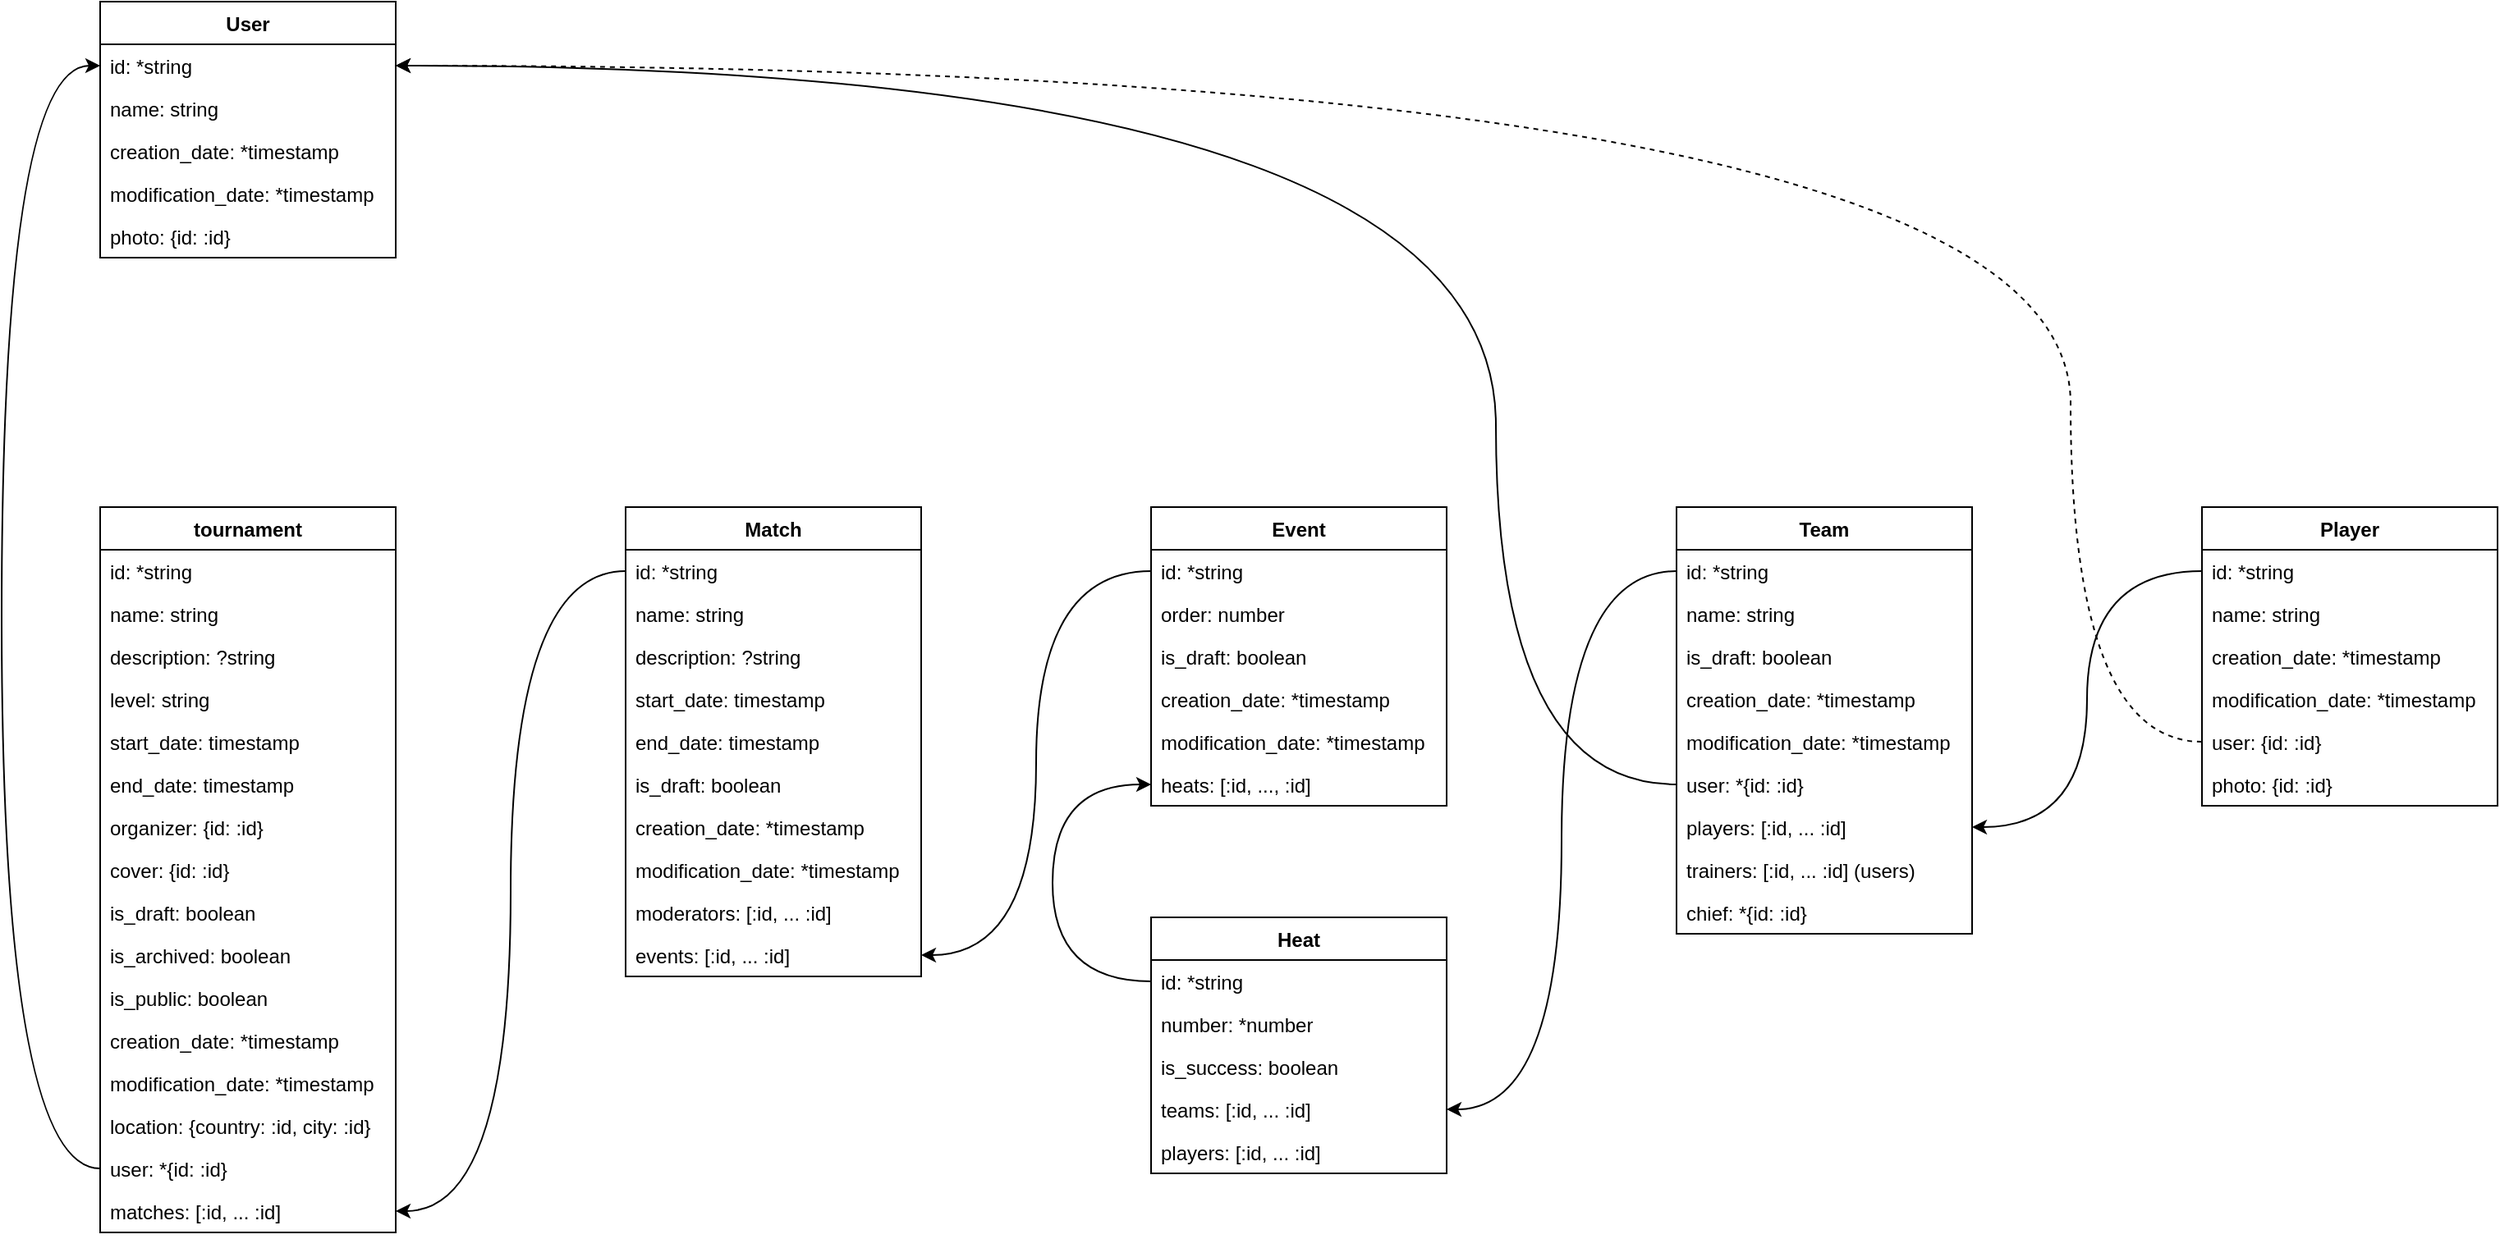 <mxfile version="10.6.0" type="device"><diagram id="berHth4sclmkKDk0DrLe" name="Page-1"><mxGraphModel dx="641" dy="432" grid="1" gridSize="10" guides="1" tooltips="1" connect="1" arrows="1" fold="1" page="1" pageScale="1" pageWidth="1654" pageHeight="1169" math="0" shadow="0"><root><mxCell id="0"/><mxCell id="1" parent="0"/><mxCell id="GqO1f3qMt3F-l-Rp3xjf-14" value="tournament" style="swimlane;fontStyle=1;childLayout=stackLayout;horizontal=1;startSize=26;fillColor=none;horizontalStack=0;resizeParent=1;resizeParentMax=0;resizeLast=0;collapsible=1;marginBottom=0;" vertex="1" parent="1"><mxGeometry x="80" y="390" width="180" height="442" as="geometry"/></mxCell><mxCell id="GqO1f3qMt3F-l-Rp3xjf-15" value="id: *string" style="text;strokeColor=none;fillColor=none;align=left;verticalAlign=top;spacingLeft=4;spacingRight=4;overflow=hidden;rotatable=0;points=[[0,0.5],[1,0.5]];portConstraint=eastwest;" vertex="1" parent="GqO1f3qMt3F-l-Rp3xjf-14"><mxGeometry y="26" width="180" height="26" as="geometry"/></mxCell><mxCell id="GqO1f3qMt3F-l-Rp3xjf-16" value="name: string" style="text;strokeColor=none;fillColor=none;align=left;verticalAlign=top;spacingLeft=4;spacingRight=4;overflow=hidden;rotatable=0;points=[[0,0.5],[1,0.5]];portConstraint=eastwest;" vertex="1" parent="GqO1f3qMt3F-l-Rp3xjf-14"><mxGeometry y="52" width="180" height="26" as="geometry"/></mxCell><mxCell id="GqO1f3qMt3F-l-Rp3xjf-17" value="description: ?string" style="text;strokeColor=none;fillColor=none;align=left;verticalAlign=top;spacingLeft=4;spacingRight=4;overflow=hidden;rotatable=0;points=[[0,0.5],[1,0.5]];portConstraint=eastwest;" vertex="1" parent="GqO1f3qMt3F-l-Rp3xjf-14"><mxGeometry y="78" width="180" height="26" as="geometry"/></mxCell><mxCell id="GqO1f3qMt3F-l-Rp3xjf-18" value="level: string" style="text;strokeColor=none;fillColor=none;align=left;verticalAlign=top;spacingLeft=4;spacingRight=4;overflow=hidden;rotatable=0;points=[[0,0.5],[1,0.5]];portConstraint=eastwest;" vertex="1" parent="GqO1f3qMt3F-l-Rp3xjf-14"><mxGeometry y="104" width="180" height="26" as="geometry"/></mxCell><mxCell id="GqO1f3qMt3F-l-Rp3xjf-19" value="start_date: timestamp" style="text;strokeColor=none;fillColor=none;align=left;verticalAlign=top;spacingLeft=4;spacingRight=4;overflow=hidden;rotatable=0;points=[[0,0.5],[1,0.5]];portConstraint=eastwest;" vertex="1" parent="GqO1f3qMt3F-l-Rp3xjf-14"><mxGeometry y="130" width="180" height="26" as="geometry"/></mxCell><mxCell id="GqO1f3qMt3F-l-Rp3xjf-20" value="end_date: timestamp" style="text;strokeColor=none;fillColor=none;align=left;verticalAlign=top;spacingLeft=4;spacingRight=4;overflow=hidden;rotatable=0;points=[[0,0.5],[1,0.5]];portConstraint=eastwest;" vertex="1" parent="GqO1f3qMt3F-l-Rp3xjf-14"><mxGeometry y="156" width="180" height="26" as="geometry"/></mxCell><mxCell id="GqO1f3qMt3F-l-Rp3xjf-21" value="organizer: {id: :id}" style="text;strokeColor=none;fillColor=none;align=left;verticalAlign=top;spacingLeft=4;spacingRight=4;overflow=hidden;rotatable=0;points=[[0,0.5],[1,0.5]];portConstraint=eastwest;" vertex="1" parent="GqO1f3qMt3F-l-Rp3xjf-14"><mxGeometry y="182" width="180" height="26" as="geometry"/></mxCell><mxCell id="GqO1f3qMt3F-l-Rp3xjf-22" value="cover: {id: :id}" style="text;strokeColor=none;fillColor=none;align=left;verticalAlign=top;spacingLeft=4;spacingRight=4;overflow=hidden;rotatable=0;points=[[0,0.5],[1,0.5]];portConstraint=eastwest;" vertex="1" parent="GqO1f3qMt3F-l-Rp3xjf-14"><mxGeometry y="208" width="180" height="26" as="geometry"/></mxCell><mxCell id="GqO1f3qMt3F-l-Rp3xjf-23" value="is_draft: boolean" style="text;strokeColor=none;fillColor=none;align=left;verticalAlign=top;spacingLeft=4;spacingRight=4;overflow=hidden;rotatable=0;points=[[0,0.5],[1,0.5]];portConstraint=eastwest;" vertex="1" parent="GqO1f3qMt3F-l-Rp3xjf-14"><mxGeometry y="234" width="180" height="26" as="geometry"/></mxCell><mxCell id="GqO1f3qMt3F-l-Rp3xjf-28" value="is_archived: boolean" style="text;strokeColor=none;fillColor=none;align=left;verticalAlign=top;spacingLeft=4;spacingRight=4;overflow=hidden;rotatable=0;points=[[0,0.5],[1,0.5]];portConstraint=eastwest;" vertex="1" parent="GqO1f3qMt3F-l-Rp3xjf-14"><mxGeometry y="260" width="180" height="26" as="geometry"/></mxCell><mxCell id="GqO1f3qMt3F-l-Rp3xjf-29" value="is_public: boolean" style="text;strokeColor=none;fillColor=none;align=left;verticalAlign=top;spacingLeft=4;spacingRight=4;overflow=hidden;rotatable=0;points=[[0,0.5],[1,0.5]];portConstraint=eastwest;" vertex="1" parent="GqO1f3qMt3F-l-Rp3xjf-14"><mxGeometry y="286" width="180" height="26" as="geometry"/></mxCell><mxCell id="GqO1f3qMt3F-l-Rp3xjf-24" value="creation_date: *timestamp" style="text;strokeColor=none;fillColor=none;align=left;verticalAlign=top;spacingLeft=4;spacingRight=4;overflow=hidden;rotatable=0;points=[[0,0.5],[1,0.5]];portConstraint=eastwest;" vertex="1" parent="GqO1f3qMt3F-l-Rp3xjf-14"><mxGeometry y="312" width="180" height="26" as="geometry"/></mxCell><mxCell id="GqO1f3qMt3F-l-Rp3xjf-25" value="modification_date: *timestamp" style="text;strokeColor=none;fillColor=none;align=left;verticalAlign=top;spacingLeft=4;spacingRight=4;overflow=hidden;rotatable=0;points=[[0,0.5],[1,0.5]];portConstraint=eastwest;" vertex="1" parent="GqO1f3qMt3F-l-Rp3xjf-14"><mxGeometry y="338" width="180" height="26" as="geometry"/></mxCell><mxCell id="GqO1f3qMt3F-l-Rp3xjf-26" value="location: {country: :id, city: :id}" style="text;strokeColor=none;fillColor=none;align=left;verticalAlign=top;spacingLeft=4;spacingRight=4;overflow=hidden;rotatable=0;points=[[0,0.5],[1,0.5]];portConstraint=eastwest;" vertex="1" parent="GqO1f3qMt3F-l-Rp3xjf-14"><mxGeometry y="364" width="180" height="26" as="geometry"/></mxCell><mxCell id="GqO1f3qMt3F-l-Rp3xjf-27" value="user: *{id: :id}" style="text;strokeColor=none;fillColor=none;align=left;verticalAlign=top;spacingLeft=4;spacingRight=4;overflow=hidden;rotatable=0;points=[[0,0.5],[1,0.5]];portConstraint=eastwest;" vertex="1" parent="GqO1f3qMt3F-l-Rp3xjf-14"><mxGeometry y="390" width="180" height="26" as="geometry"/></mxCell><mxCell id="GqO1f3qMt3F-l-Rp3xjf-32" value="matches: [:id, ... :id]" style="text;strokeColor=none;fillColor=none;align=left;verticalAlign=top;spacingLeft=4;spacingRight=4;overflow=hidden;rotatable=0;points=[[0,0.5],[1,0.5]];portConstraint=eastwest;" vertex="1" parent="GqO1f3qMt3F-l-Rp3xjf-14"><mxGeometry y="416" width="180" height="26" as="geometry"/></mxCell><mxCell id="GqO1f3qMt3F-l-Rp3xjf-34" value="Match" style="swimlane;fontStyle=1;childLayout=stackLayout;horizontal=1;startSize=26;fillColor=none;horizontalStack=0;resizeParent=1;resizeParentMax=0;resizeLast=0;collapsible=1;marginBottom=0;" vertex="1" parent="1"><mxGeometry x="400" y="390" width="180" height="286" as="geometry"/></mxCell><mxCell id="GqO1f3qMt3F-l-Rp3xjf-35" value="id: *string" style="text;strokeColor=none;fillColor=none;align=left;verticalAlign=top;spacingLeft=4;spacingRight=4;overflow=hidden;rotatable=0;points=[[0,0.5],[1,0.5]];portConstraint=eastwest;" vertex="1" parent="GqO1f3qMt3F-l-Rp3xjf-34"><mxGeometry y="26" width="180" height="26" as="geometry"/></mxCell><mxCell id="GqO1f3qMt3F-l-Rp3xjf-36" value="name: string" style="text;strokeColor=none;fillColor=none;align=left;verticalAlign=top;spacingLeft=4;spacingRight=4;overflow=hidden;rotatable=0;points=[[0,0.5],[1,0.5]];portConstraint=eastwest;" vertex="1" parent="GqO1f3qMt3F-l-Rp3xjf-34"><mxGeometry y="52" width="180" height="26" as="geometry"/></mxCell><mxCell id="GqO1f3qMt3F-l-Rp3xjf-37" value="description: ?string" style="text;strokeColor=none;fillColor=none;align=left;verticalAlign=top;spacingLeft=4;spacingRight=4;overflow=hidden;rotatable=0;points=[[0,0.5],[1,0.5]];portConstraint=eastwest;" vertex="1" parent="GqO1f3qMt3F-l-Rp3xjf-34"><mxGeometry y="78" width="180" height="26" as="geometry"/></mxCell><mxCell id="GqO1f3qMt3F-l-Rp3xjf-39" value="start_date: timestamp" style="text;strokeColor=none;fillColor=none;align=left;verticalAlign=top;spacingLeft=4;spacingRight=4;overflow=hidden;rotatable=0;points=[[0,0.5],[1,0.5]];portConstraint=eastwest;" vertex="1" parent="GqO1f3qMt3F-l-Rp3xjf-34"><mxGeometry y="104" width="180" height="26" as="geometry"/></mxCell><mxCell id="GqO1f3qMt3F-l-Rp3xjf-40" value="end_date: timestamp" style="text;strokeColor=none;fillColor=none;align=left;verticalAlign=top;spacingLeft=4;spacingRight=4;overflow=hidden;rotatable=0;points=[[0,0.5],[1,0.5]];portConstraint=eastwest;" vertex="1" parent="GqO1f3qMt3F-l-Rp3xjf-34"><mxGeometry y="130" width="180" height="26" as="geometry"/></mxCell><mxCell id="GqO1f3qMt3F-l-Rp3xjf-43" value="is_draft: boolean" style="text;strokeColor=none;fillColor=none;align=left;verticalAlign=top;spacingLeft=4;spacingRight=4;overflow=hidden;rotatable=0;points=[[0,0.5],[1,0.5]];portConstraint=eastwest;" vertex="1" parent="GqO1f3qMt3F-l-Rp3xjf-34"><mxGeometry y="156" width="180" height="26" as="geometry"/></mxCell><mxCell id="GqO1f3qMt3F-l-Rp3xjf-46" value="creation_date: *timestamp" style="text;strokeColor=none;fillColor=none;align=left;verticalAlign=top;spacingLeft=4;spacingRight=4;overflow=hidden;rotatable=0;points=[[0,0.5],[1,0.5]];portConstraint=eastwest;" vertex="1" parent="GqO1f3qMt3F-l-Rp3xjf-34"><mxGeometry y="182" width="180" height="26" as="geometry"/></mxCell><mxCell id="GqO1f3qMt3F-l-Rp3xjf-47" value="modification_date: *timestamp" style="text;strokeColor=none;fillColor=none;align=left;verticalAlign=top;spacingLeft=4;spacingRight=4;overflow=hidden;rotatable=0;points=[[0,0.5],[1,0.5]];portConstraint=eastwest;" vertex="1" parent="GqO1f3qMt3F-l-Rp3xjf-34"><mxGeometry y="208" width="180" height="26" as="geometry"/></mxCell><mxCell id="GqO1f3qMt3F-l-Rp3xjf-49" value="moderators: [:id, ... :id]" style="text;strokeColor=none;fillColor=none;align=left;verticalAlign=top;spacingLeft=4;spacingRight=4;overflow=hidden;rotatable=0;points=[[0,0.5],[1,0.5]];portConstraint=eastwest;" vertex="1" parent="GqO1f3qMt3F-l-Rp3xjf-34"><mxGeometry y="234" width="180" height="26" as="geometry"/></mxCell><mxCell id="GqO1f3qMt3F-l-Rp3xjf-66" value="events: [:id, ... :id]" style="text;strokeColor=none;fillColor=none;align=left;verticalAlign=top;spacingLeft=4;spacingRight=4;overflow=hidden;rotatable=0;points=[[0,0.5],[1,0.5]];portConstraint=eastwest;" vertex="1" parent="GqO1f3qMt3F-l-Rp3xjf-34"><mxGeometry y="260" width="180" height="26" as="geometry"/></mxCell><mxCell id="GqO1f3qMt3F-l-Rp3xjf-55" value="Event" style="swimlane;fontStyle=1;childLayout=stackLayout;horizontal=1;startSize=26;fillColor=none;horizontalStack=0;resizeParent=1;resizeParentMax=0;resizeLast=0;collapsible=1;marginBottom=0;" vertex="1" parent="1"><mxGeometry x="720" y="390" width="180" height="182" as="geometry"/></mxCell><mxCell id="GqO1f3qMt3F-l-Rp3xjf-56" value="id: *string" style="text;strokeColor=none;fillColor=none;align=left;verticalAlign=top;spacingLeft=4;spacingRight=4;overflow=hidden;rotatable=0;points=[[0,0.5],[1,0.5]];portConstraint=eastwest;" vertex="1" parent="GqO1f3qMt3F-l-Rp3xjf-55"><mxGeometry y="26" width="180" height="26" as="geometry"/></mxCell><mxCell id="GqO1f3qMt3F-l-Rp3xjf-57" value="order: number" style="text;strokeColor=none;fillColor=none;align=left;verticalAlign=top;spacingLeft=4;spacingRight=4;overflow=hidden;rotatable=0;points=[[0,0.5],[1,0.5]];portConstraint=eastwest;" vertex="1" parent="GqO1f3qMt3F-l-Rp3xjf-55"><mxGeometry y="52" width="180" height="26" as="geometry"/></mxCell><mxCell id="GqO1f3qMt3F-l-Rp3xjf-61" value="is_draft: boolean" style="text;strokeColor=none;fillColor=none;align=left;verticalAlign=top;spacingLeft=4;spacingRight=4;overflow=hidden;rotatable=0;points=[[0,0.5],[1,0.5]];portConstraint=eastwest;" vertex="1" parent="GqO1f3qMt3F-l-Rp3xjf-55"><mxGeometry y="78" width="180" height="26" as="geometry"/></mxCell><mxCell id="GqO1f3qMt3F-l-Rp3xjf-62" value="creation_date: *timestamp" style="text;strokeColor=none;fillColor=none;align=left;verticalAlign=top;spacingLeft=4;spacingRight=4;overflow=hidden;rotatable=0;points=[[0,0.5],[1,0.5]];portConstraint=eastwest;" vertex="1" parent="GqO1f3qMt3F-l-Rp3xjf-55"><mxGeometry y="104" width="180" height="26" as="geometry"/></mxCell><mxCell id="GqO1f3qMt3F-l-Rp3xjf-63" value="modification_date: *timestamp" style="text;strokeColor=none;fillColor=none;align=left;verticalAlign=top;spacingLeft=4;spacingRight=4;overflow=hidden;rotatable=0;points=[[0,0.5],[1,0.5]];portConstraint=eastwest;" vertex="1" parent="GqO1f3qMt3F-l-Rp3xjf-55"><mxGeometry y="130" width="180" height="26" as="geometry"/></mxCell><mxCell id="GqO1f3qMt3F-l-Rp3xjf-118" value="heats: [:id, ..., :id]" style="text;strokeColor=none;fillColor=none;align=left;verticalAlign=top;spacingLeft=4;spacingRight=4;overflow=hidden;rotatable=0;points=[[0,0.5],[1,0.5]];portConstraint=eastwest;" vertex="1" parent="GqO1f3qMt3F-l-Rp3xjf-55"><mxGeometry y="156" width="180" height="26" as="geometry"/></mxCell><mxCell id="GqO1f3qMt3F-l-Rp3xjf-67" style="edgeStyle=orthogonalEdgeStyle;curved=1;rounded=0;comic=0;orthogonalLoop=1;jettySize=auto;html=1;exitX=0;exitY=0.5;exitDx=0;exitDy=0;entryX=1;entryY=0.5;entryDx=0;entryDy=0;shadow=0;strokeColor=#000000;" edge="1" parent="1" source="GqO1f3qMt3F-l-Rp3xjf-56" target="GqO1f3qMt3F-l-Rp3xjf-66"><mxGeometry relative="1" as="geometry"/></mxCell><mxCell id="GqO1f3qMt3F-l-Rp3xjf-69" style="edgeStyle=orthogonalEdgeStyle;curved=1;rounded=0;comic=0;orthogonalLoop=1;jettySize=auto;html=1;exitX=0;exitY=0.5;exitDx=0;exitDy=0;entryX=1;entryY=0.5;entryDx=0;entryDy=0;shadow=0;strokeColor=#000000;" edge="1" parent="1" source="GqO1f3qMt3F-l-Rp3xjf-35" target="GqO1f3qMt3F-l-Rp3xjf-32"><mxGeometry relative="1" as="geometry"/></mxCell><mxCell id="GqO1f3qMt3F-l-Rp3xjf-70" value="Team" style="swimlane;fontStyle=1;childLayout=stackLayout;horizontal=1;startSize=26;fillColor=none;horizontalStack=0;resizeParent=1;resizeParentMax=0;resizeLast=0;collapsible=1;marginBottom=0;" vertex="1" parent="1"><mxGeometry x="1040" y="390" width="180" height="260" as="geometry"/></mxCell><mxCell id="GqO1f3qMt3F-l-Rp3xjf-71" value="id: *string" style="text;strokeColor=none;fillColor=none;align=left;verticalAlign=top;spacingLeft=4;spacingRight=4;overflow=hidden;rotatable=0;points=[[0,0.5],[1,0.5]];portConstraint=eastwest;" vertex="1" parent="GqO1f3qMt3F-l-Rp3xjf-70"><mxGeometry y="26" width="180" height="26" as="geometry"/></mxCell><mxCell id="GqO1f3qMt3F-l-Rp3xjf-72" value="name: string" style="text;strokeColor=none;fillColor=none;align=left;verticalAlign=top;spacingLeft=4;spacingRight=4;overflow=hidden;rotatable=0;points=[[0,0.5],[1,0.5]];portConstraint=eastwest;" vertex="1" parent="GqO1f3qMt3F-l-Rp3xjf-70"><mxGeometry y="52" width="180" height="26" as="geometry"/></mxCell><mxCell id="GqO1f3qMt3F-l-Rp3xjf-73" value="is_draft: boolean" style="text;strokeColor=none;fillColor=none;align=left;verticalAlign=top;spacingLeft=4;spacingRight=4;overflow=hidden;rotatable=0;points=[[0,0.5],[1,0.5]];portConstraint=eastwest;" vertex="1" parent="GqO1f3qMt3F-l-Rp3xjf-70"><mxGeometry y="78" width="180" height="26" as="geometry"/></mxCell><mxCell id="GqO1f3qMt3F-l-Rp3xjf-74" value="creation_date: *timestamp" style="text;strokeColor=none;fillColor=none;align=left;verticalAlign=top;spacingLeft=4;spacingRight=4;overflow=hidden;rotatable=0;points=[[0,0.5],[1,0.5]];portConstraint=eastwest;" vertex="1" parent="GqO1f3qMt3F-l-Rp3xjf-70"><mxGeometry y="104" width="180" height="26" as="geometry"/></mxCell><mxCell id="GqO1f3qMt3F-l-Rp3xjf-75" value="modification_date: *timestamp" style="text;strokeColor=none;fillColor=none;align=left;verticalAlign=top;spacingLeft=4;spacingRight=4;overflow=hidden;rotatable=0;points=[[0,0.5],[1,0.5]];portConstraint=eastwest;" vertex="1" parent="GqO1f3qMt3F-l-Rp3xjf-70"><mxGeometry y="130" width="180" height="26" as="geometry"/></mxCell><mxCell id="GqO1f3qMt3F-l-Rp3xjf-76" value="user: *{id: :id}" style="text;strokeColor=none;fillColor=none;align=left;verticalAlign=top;spacingLeft=4;spacingRight=4;overflow=hidden;rotatable=0;points=[[0,0.5],[1,0.5]];portConstraint=eastwest;" vertex="1" parent="GqO1f3qMt3F-l-Rp3xjf-70"><mxGeometry y="156" width="180" height="26" as="geometry"/></mxCell><mxCell id="GqO1f3qMt3F-l-Rp3xjf-78" value="players: [:id, ... :id]" style="text;strokeColor=none;fillColor=none;align=left;verticalAlign=top;spacingLeft=4;spacingRight=4;overflow=hidden;rotatable=0;points=[[0,0.5],[1,0.5]];portConstraint=eastwest;" vertex="1" parent="GqO1f3qMt3F-l-Rp3xjf-70"><mxGeometry y="182" width="180" height="26" as="geometry"/></mxCell><mxCell id="GqO1f3qMt3F-l-Rp3xjf-120" value="trainers: [:id, ... :id] (users)" style="text;strokeColor=none;fillColor=none;align=left;verticalAlign=top;spacingLeft=4;spacingRight=4;overflow=hidden;rotatable=0;points=[[0,0.5],[1,0.5]];portConstraint=eastwest;" vertex="1" parent="GqO1f3qMt3F-l-Rp3xjf-70"><mxGeometry y="208" width="180" height="26" as="geometry"/></mxCell><mxCell id="GqO1f3qMt3F-l-Rp3xjf-123" value="chief: *{id: :id}" style="text;strokeColor=none;fillColor=none;align=left;verticalAlign=top;spacingLeft=4;spacingRight=4;overflow=hidden;rotatable=0;points=[[0,0.5],[1,0.5]];portConstraint=eastwest;" vertex="1" parent="GqO1f3qMt3F-l-Rp3xjf-70"><mxGeometry y="234" width="180" height="26" as="geometry"/></mxCell><mxCell id="GqO1f3qMt3F-l-Rp3xjf-79" style="edgeStyle=orthogonalEdgeStyle;curved=1;rounded=0;comic=0;orthogonalLoop=1;jettySize=auto;html=1;exitX=0;exitY=0.5;exitDx=0;exitDy=0;entryX=1;entryY=0.5;entryDx=0;entryDy=0;shadow=0;strokeColor=#000000;" edge="1" parent="1" source="GqO1f3qMt3F-l-Rp3xjf-71" target="GqO1f3qMt3F-l-Rp3xjf-51"><mxGeometry relative="1" as="geometry"/></mxCell><mxCell id="GqO1f3qMt3F-l-Rp3xjf-80" value="User" style="swimlane;fontStyle=1;childLayout=stackLayout;horizontal=1;startSize=26;fillColor=none;horizontalStack=0;resizeParent=1;resizeParentMax=0;resizeLast=0;collapsible=1;marginBottom=0;" vertex="1" parent="1"><mxGeometry x="80" y="82" width="180" height="156" as="geometry"/></mxCell><mxCell id="GqO1f3qMt3F-l-Rp3xjf-81" value="id: *string" style="text;strokeColor=none;fillColor=none;align=left;verticalAlign=top;spacingLeft=4;spacingRight=4;overflow=hidden;rotatable=0;points=[[0,0.5],[1,0.5]];portConstraint=eastwest;" vertex="1" parent="GqO1f3qMt3F-l-Rp3xjf-80"><mxGeometry y="26" width="180" height="26" as="geometry"/></mxCell><mxCell id="GqO1f3qMt3F-l-Rp3xjf-82" value="name: string" style="text;strokeColor=none;fillColor=none;align=left;verticalAlign=top;spacingLeft=4;spacingRight=4;overflow=hidden;rotatable=0;points=[[0,0.5],[1,0.5]];portConstraint=eastwest;" vertex="1" parent="GqO1f3qMt3F-l-Rp3xjf-80"><mxGeometry y="52" width="180" height="26" as="geometry"/></mxCell><mxCell id="GqO1f3qMt3F-l-Rp3xjf-84" value="creation_date: *timestamp" style="text;strokeColor=none;fillColor=none;align=left;verticalAlign=top;spacingLeft=4;spacingRight=4;overflow=hidden;rotatable=0;points=[[0,0.5],[1,0.5]];portConstraint=eastwest;" vertex="1" parent="GqO1f3qMt3F-l-Rp3xjf-80"><mxGeometry y="78" width="180" height="26" as="geometry"/></mxCell><mxCell id="GqO1f3qMt3F-l-Rp3xjf-85" value="modification_date: *timestamp" style="text;strokeColor=none;fillColor=none;align=left;verticalAlign=top;spacingLeft=4;spacingRight=4;overflow=hidden;rotatable=0;points=[[0,0.5],[1,0.5]];portConstraint=eastwest;" vertex="1" parent="GqO1f3qMt3F-l-Rp3xjf-80"><mxGeometry y="104" width="180" height="26" as="geometry"/></mxCell><mxCell id="GqO1f3qMt3F-l-Rp3xjf-90" value="photo: {id: :id}" style="text;strokeColor=none;fillColor=none;align=left;verticalAlign=top;spacingLeft=4;spacingRight=4;overflow=hidden;rotatable=0;points=[[0,0.5],[1,0.5]];portConstraint=eastwest;" vertex="1" parent="GqO1f3qMt3F-l-Rp3xjf-80"><mxGeometry y="130" width="180" height="26" as="geometry"/></mxCell><mxCell id="GqO1f3qMt3F-l-Rp3xjf-91" value="Player" style="swimlane;fontStyle=1;childLayout=stackLayout;horizontal=1;startSize=26;fillColor=none;horizontalStack=0;resizeParent=1;resizeParentMax=0;resizeLast=0;collapsible=1;marginBottom=0;" vertex="1" parent="1"><mxGeometry x="1360" y="390" width="180" height="182" as="geometry"/></mxCell><mxCell id="GqO1f3qMt3F-l-Rp3xjf-92" value="id: *string" style="text;strokeColor=none;fillColor=none;align=left;verticalAlign=top;spacingLeft=4;spacingRight=4;overflow=hidden;rotatable=0;points=[[0,0.5],[1,0.5]];portConstraint=eastwest;" vertex="1" parent="GqO1f3qMt3F-l-Rp3xjf-91"><mxGeometry y="26" width="180" height="26" as="geometry"/></mxCell><mxCell id="GqO1f3qMt3F-l-Rp3xjf-93" value="name: string" style="text;strokeColor=none;fillColor=none;align=left;verticalAlign=top;spacingLeft=4;spacingRight=4;overflow=hidden;rotatable=0;points=[[0,0.5],[1,0.5]];portConstraint=eastwest;" vertex="1" parent="GqO1f3qMt3F-l-Rp3xjf-91"><mxGeometry y="52" width="180" height="26" as="geometry"/></mxCell><mxCell id="GqO1f3qMt3F-l-Rp3xjf-95" value="creation_date: *timestamp" style="text;strokeColor=none;fillColor=none;align=left;verticalAlign=top;spacingLeft=4;spacingRight=4;overflow=hidden;rotatable=0;points=[[0,0.5],[1,0.5]];portConstraint=eastwest;" vertex="1" parent="GqO1f3qMt3F-l-Rp3xjf-91"><mxGeometry y="78" width="180" height="26" as="geometry"/></mxCell><mxCell id="GqO1f3qMt3F-l-Rp3xjf-96" value="modification_date: *timestamp" style="text;strokeColor=none;fillColor=none;align=left;verticalAlign=top;spacingLeft=4;spacingRight=4;overflow=hidden;rotatable=0;points=[[0,0.5],[1,0.5]];portConstraint=eastwest;" vertex="1" parent="GqO1f3qMt3F-l-Rp3xjf-91"><mxGeometry y="104" width="180" height="26" as="geometry"/></mxCell><mxCell id="GqO1f3qMt3F-l-Rp3xjf-97" value="user: {id: :id}" style="text;strokeColor=none;fillColor=none;align=left;verticalAlign=top;spacingLeft=4;spacingRight=4;overflow=hidden;rotatable=0;points=[[0,0.5],[1,0.5]];portConstraint=eastwest;" vertex="1" parent="GqO1f3qMt3F-l-Rp3xjf-91"><mxGeometry y="130" width="180" height="26" as="geometry"/></mxCell><mxCell id="GqO1f3qMt3F-l-Rp3xjf-98" value="photo: {id: :id}" style="text;strokeColor=none;fillColor=none;align=left;verticalAlign=top;spacingLeft=4;spacingRight=4;overflow=hidden;rotatable=0;points=[[0,0.5],[1,0.5]];portConstraint=eastwest;" vertex="1" parent="GqO1f3qMt3F-l-Rp3xjf-91"><mxGeometry y="156" width="180" height="26" as="geometry"/></mxCell><mxCell id="GqO1f3qMt3F-l-Rp3xjf-99" style="edgeStyle=orthogonalEdgeStyle;curved=1;rounded=0;comic=0;orthogonalLoop=1;jettySize=auto;html=1;exitX=0;exitY=0.5;exitDx=0;exitDy=0;entryX=1;entryY=0.5;entryDx=0;entryDy=0;shadow=0;strokeColor=#000000;" edge="1" parent="1" source="GqO1f3qMt3F-l-Rp3xjf-76" target="GqO1f3qMt3F-l-Rp3xjf-81"><mxGeometry relative="1" as="geometry"><Array as="points"><mxPoint x="930" y="559"/><mxPoint x="930" y="121"/></Array></mxGeometry></mxCell><mxCell id="GqO1f3qMt3F-l-Rp3xjf-100" style="edgeStyle=orthogonalEdgeStyle;curved=1;rounded=0;comic=0;orthogonalLoop=1;jettySize=auto;html=1;exitX=0;exitY=0.5;exitDx=0;exitDy=0;entryX=1;entryY=0.5;entryDx=0;entryDy=0;shadow=0;strokeColor=#000000;dashed=1;" edge="1" parent="1" source="GqO1f3qMt3F-l-Rp3xjf-97" target="GqO1f3qMt3F-l-Rp3xjf-81"><mxGeometry relative="1" as="geometry"><Array as="points"><mxPoint x="1280" y="533"/><mxPoint x="1280" y="121"/></Array></mxGeometry></mxCell><mxCell id="GqO1f3qMt3F-l-Rp3xjf-103" style="edgeStyle=orthogonalEdgeStyle;curved=1;rounded=0;comic=0;orthogonalLoop=1;jettySize=auto;html=1;exitX=0;exitY=0.5;exitDx=0;exitDy=0;entryX=1;entryY=0.5;entryDx=0;entryDy=0;shadow=0;strokeColor=#000000;" edge="1" parent="1" source="GqO1f3qMt3F-l-Rp3xjf-92" target="GqO1f3qMt3F-l-Rp3xjf-78"><mxGeometry relative="1" as="geometry"/></mxCell><mxCell id="GqO1f3qMt3F-l-Rp3xjf-104" value="Heat" style="swimlane;fontStyle=1;childLayout=stackLayout;horizontal=1;startSize=26;fillColor=none;horizontalStack=0;resizeParent=1;resizeParentMax=0;resizeLast=0;collapsible=1;marginBottom=0;" vertex="1" parent="1"><mxGeometry x="720" y="640" width="180" height="156" as="geometry"/></mxCell><mxCell id="GqO1f3qMt3F-l-Rp3xjf-107" value="id: *string" style="text;strokeColor=none;fillColor=none;align=left;verticalAlign=top;spacingLeft=4;spacingRight=4;overflow=hidden;rotatable=0;points=[[0,0.5],[1,0.5]];portConstraint=eastwest;" vertex="1" parent="GqO1f3qMt3F-l-Rp3xjf-104"><mxGeometry y="26" width="180" height="26" as="geometry"/></mxCell><mxCell id="GqO1f3qMt3F-l-Rp3xjf-113" value="number: *number" style="text;strokeColor=none;fillColor=none;align=left;verticalAlign=top;spacingLeft=4;spacingRight=4;overflow=hidden;rotatable=0;points=[[0,0.5],[1,0.5]];portConstraint=eastwest;" vertex="1" parent="GqO1f3qMt3F-l-Rp3xjf-104"><mxGeometry y="52" width="180" height="26" as="geometry"/></mxCell><mxCell id="GqO1f3qMt3F-l-Rp3xjf-117" value="is_success: boolean" style="text;strokeColor=none;fillColor=none;align=left;verticalAlign=top;spacingLeft=4;spacingRight=4;overflow=hidden;rotatable=0;points=[[0,0.5],[1,0.5]];portConstraint=eastwest;" vertex="1" parent="GqO1f3qMt3F-l-Rp3xjf-104"><mxGeometry y="78" width="180" height="26" as="geometry"/></mxCell><mxCell id="GqO1f3qMt3F-l-Rp3xjf-51" value="teams: [:id, ... :id]" style="text;strokeColor=none;fillColor=none;align=left;verticalAlign=top;spacingLeft=4;spacingRight=4;overflow=hidden;rotatable=0;points=[[0,0.5],[1,0.5]];portConstraint=eastwest;" vertex="1" parent="GqO1f3qMt3F-l-Rp3xjf-104"><mxGeometry y="104" width="180" height="26" as="geometry"/></mxCell><mxCell id="GqO1f3qMt3F-l-Rp3xjf-68" value="players: [:id, ... :id]" style="text;strokeColor=none;fillColor=none;align=left;verticalAlign=top;spacingLeft=4;spacingRight=4;overflow=hidden;rotatable=0;points=[[0,0.5],[1,0.5]];portConstraint=eastwest;" vertex="1" parent="GqO1f3qMt3F-l-Rp3xjf-104"><mxGeometry y="130" width="180" height="26" as="geometry"/></mxCell><mxCell id="GqO1f3qMt3F-l-Rp3xjf-114" style="edgeStyle=orthogonalEdgeStyle;curved=1;rounded=0;comic=0;orthogonalLoop=1;jettySize=auto;html=1;exitX=0;exitY=0.5;exitDx=0;exitDy=0;entryX=0;entryY=0.5;entryDx=0;entryDy=0;shadow=0;strokeColor=#000000;" edge="1" parent="1" source="GqO1f3qMt3F-l-Rp3xjf-27" target="GqO1f3qMt3F-l-Rp3xjf-81"><mxGeometry relative="1" as="geometry"><Array as="points"><mxPoint x="20" y="793"/><mxPoint x="20" y="121"/></Array></mxGeometry></mxCell><mxCell id="GqO1f3qMt3F-l-Rp3xjf-119" style="edgeStyle=orthogonalEdgeStyle;curved=1;rounded=0;comic=0;orthogonalLoop=1;jettySize=auto;html=1;exitX=0;exitY=0.5;exitDx=0;exitDy=0;entryX=0;entryY=0.5;entryDx=0;entryDy=0;shadow=0;strokeColor=#000000;" edge="1" parent="1" source="GqO1f3qMt3F-l-Rp3xjf-107" target="GqO1f3qMt3F-l-Rp3xjf-118"><mxGeometry relative="1" as="geometry"><Array as="points"><mxPoint x="660" y="679"/><mxPoint x="660" y="559"/></Array></mxGeometry></mxCell></root></mxGraphModel></diagram></mxfile>